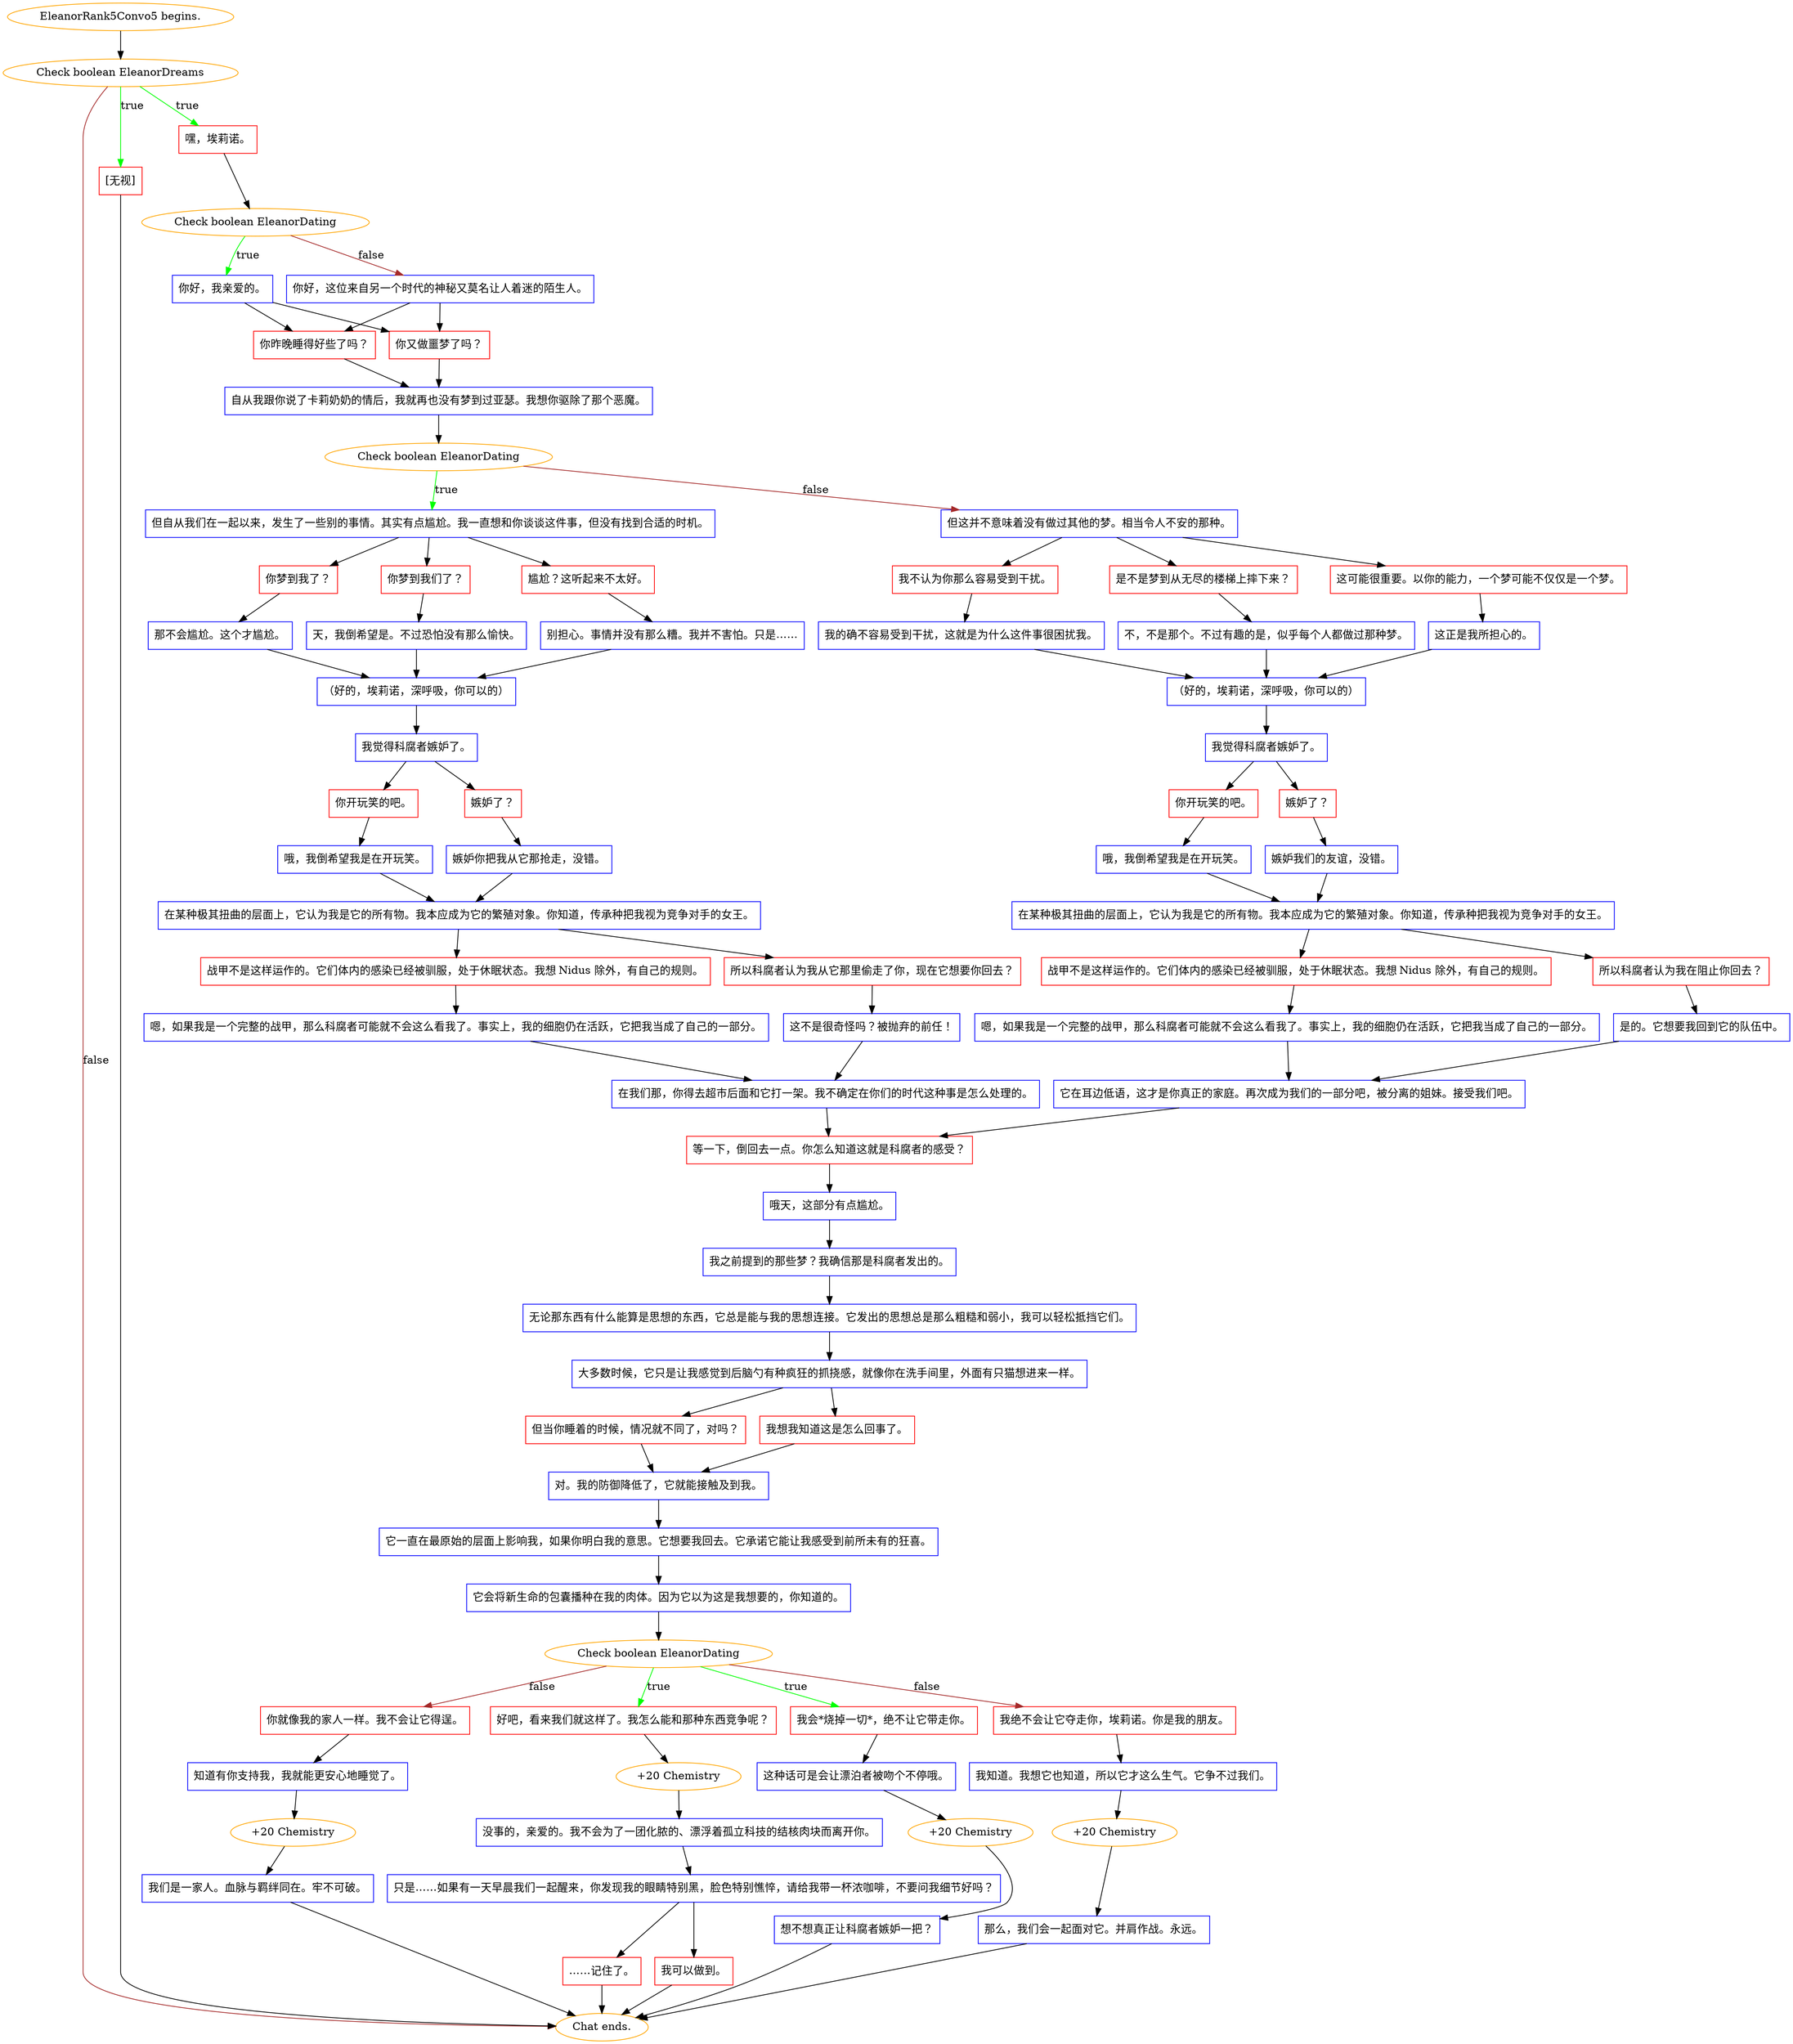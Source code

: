 digraph {
	"EleanorRank5Convo5 begins." [color=orange];
		"EleanorRank5Convo5 begins." -> j2010599810;
	j2010599810 [label="Check boolean EleanorDreams",color=orange];
		j2010599810 -> j990329997 [label=true,color=green];
		j2010599810 -> j2424094220 [label=true,color=green];
		j2010599810 -> "Chat ends." [label=false,color=brown];
	j990329997 [label="嘿，埃莉诺。",shape=box,color=red];
		j990329997 -> j1518854856;
	j2424094220 [label="[无视]",shape=box,color=red];
		j2424094220 -> "Chat ends.";
	"Chat ends." [color=orange];
	j1518854856 [label="Check boolean EleanorDating",color=orange];
		j1518854856 -> j201888348 [label=true,color=green];
		j1518854856 -> j840068034 [label=false,color=brown];
	j201888348 [label="你好，我亲爱的。",shape=box,color=blue];
		j201888348 -> j3512534200;
		j201888348 -> j2197329207;
	j840068034 [label="你好，这位来自另一个时代的神秘又莫名让人着迷的陌生人。",shape=box,color=blue];
		j840068034 -> j3512534200;
		j840068034 -> j2197329207;
	j3512534200 [label="你昨晚睡得好些了吗？",shape=box,color=red];
		j3512534200 -> j991312658;
	j2197329207 [label="你又做噩梦了吗？",shape=box,color=red];
		j2197329207 -> j991312658;
	j991312658 [label="自从我跟你说了卡莉奶奶的情后，我就再也没有梦到过亚瑟。我想你驱除了那个恶魔。",shape=box,color=blue];
		j991312658 -> j3019953371;
	j3019953371 [label="Check boolean EleanorDating",color=orange];
		j3019953371 -> j2136915697 [label=true,color=green];
		j3019953371 -> j2790222073 [label=false,color=brown];
	j2136915697 [label="但自从我们在一起以来，发生了一些别的事情。其实有点尴尬。我一直想和你谈谈这件事，但没有找到合适的时机。",shape=box,color=blue];
		j2136915697 -> j4101939500;
		j2136915697 -> j3781108416;
		j2136915697 -> j721748166;
	j2790222073 [label="但这并不意味着没有做过其他的梦。相当令人不安的那种。",shape=box,color=blue];
		j2790222073 -> j2088796343;
		j2790222073 -> j3312751765;
		j2790222073 -> j691793212;
	j4101939500 [label="你梦到我了？",shape=box,color=red];
		j4101939500 -> j3759367116;
	j3781108416 [label="你梦到我们了？",shape=box,color=red];
		j3781108416 -> j4132063113;
	j721748166 [label="尴尬？这听起来不太好。",shape=box,color=red];
		j721748166 -> j702199818;
	j2088796343 [label="我不认为你那么容易受到干扰。",shape=box,color=red];
		j2088796343 -> j163779925;
	j3312751765 [label="是不是梦到从无尽的楼梯上摔下来？",shape=box,color=red];
		j3312751765 -> j2510879207;
	j691793212 [label="这可能很重要。以你的能力，一个梦可能不仅仅是一个梦。",shape=box,color=red];
		j691793212 -> j581632764;
	j3759367116 [label="那不会尴尬。这个才尴尬。",shape=box,color=blue];
		j3759367116 -> j2393117616;
	j4132063113 [label="天，我倒希望是。不过恐怕没有那么愉快。",shape=box,color=blue];
		j4132063113 -> j2393117616;
	j702199818 [label="别担心。事情并没有那么糟。我并不害怕。只是……",shape=box,color=blue];
		j702199818 -> j2393117616;
	j163779925 [label="我的确不容易受到干扰，这就是为什么这件事很困扰我。",shape=box,color=blue];
		j163779925 -> j2090102893;
	j2510879207 [label="不，不是那个。不过有趣的是，似乎每个人都做过那种梦。",shape=box,color=blue];
		j2510879207 -> j2090102893;
	j581632764 [label="这正是我所担心的。",shape=box,color=blue];
		j581632764 -> j2090102893;
	j2393117616 [label="（好的，埃莉诺，深呼吸，你可以的）",shape=box,color=blue];
		j2393117616 -> j3379739578;
	j2090102893 [label="（好的，埃莉诺，深呼吸，你可以的）",shape=box,color=blue];
		j2090102893 -> j1172679821;
	j3379739578 [label="我觉得科腐者嫉妒了。",shape=box,color=blue];
		j3379739578 -> j477779758;
		j3379739578 -> j2129138512;
	j1172679821 [label="我觉得科腐者嫉妒了。",shape=box,color=blue];
		j1172679821 -> j2596489;
		j1172679821 -> j1322248651;
	j477779758 [label="你开玩笑的吧。",shape=box,color=red];
		j477779758 -> j4067857059;
	j2129138512 [label="嫉妒了？",shape=box,color=red];
		j2129138512 -> j2289440910;
	j2596489 [label="你开玩笑的吧。",shape=box,color=red];
		j2596489 -> j674233877;
	j1322248651 [label="嫉妒了？",shape=box,color=red];
		j1322248651 -> j1267317910;
	j4067857059 [label="哦，我倒希望我是在开玩笑。",shape=box,color=blue];
		j4067857059 -> j620339485;
	j2289440910 [label="嫉妒你把我从它那抢走，没错。",shape=box,color=blue];
		j2289440910 -> j620339485;
	j674233877 [label="哦，我倒希望我是在开玩笑。",shape=box,color=blue];
		j674233877 -> j1685045245;
	j1267317910 [label="嫉妒我们的友谊，没错。",shape=box,color=blue];
		j1267317910 -> j1685045245;
	j620339485 [label="在某种极其扭曲的层面上，它认为我是它的所有物。我本应成为它的繁殖对象。你知道，传承种把我视为竞争对手的女王。",shape=box,color=blue];
		j620339485 -> j3981200321;
		j620339485 -> j3874494076;
	j1685045245 [label="在某种极其扭曲的层面上，它认为我是它的所有物。我本应成为它的繁殖对象。你知道，传承种把我视为竞争对手的女王。",shape=box,color=blue];
		j1685045245 -> j1137229215;
		j1685045245 -> j575834982;
	j3981200321 [label="战甲不是这样运作的。它们体内的感染已经被驯服，处于休眠状态。我想 Nidus 除外，有自己的规则。",shape=box,color=red];
		j3981200321 -> j1267799396;
	j3874494076 [label="所以科腐者认为我从它那里偷走了你，现在它想要你回去？",shape=box,color=red];
		j3874494076 -> j3153952199;
	j1137229215 [label="战甲不是这样运作的。它们体内的感染已经被驯服，处于休眠状态。我想 Nidus 除外，有自己的规则。",shape=box,color=red];
		j1137229215 -> j3945326968;
	j575834982 [label="所以科腐者认为我在阻止你回去？",shape=box,color=red];
		j575834982 -> j2402484504;
	j1267799396 [label="嗯，如果我是一个完整的战甲，那么科腐者可能就不会这么看我了。事实上，我的细胞仍在活跃，它把我当成了自己的一部分。",shape=box,color=blue];
		j1267799396 -> j1868909312;
	j3153952199 [label="这不是很奇怪吗？被抛弃的前任！",shape=box,color=blue];
		j3153952199 -> j1868909312;
	j3945326968 [label="嗯，如果我是一个完整的战甲，那么科腐者可能就不会这么看我了。事实上，我的细胞仍在活跃，它把我当成了自己的一部分。",shape=box,color=blue];
		j3945326968 -> j4251714085;
	j2402484504 [label="是的。它想要我回到它的队伍中。",shape=box,color=blue];
		j2402484504 -> j4251714085;
	j1868909312 [label="在我们那，你得去超市后面和它打一架。我不确定在你们的时代这种事是怎么处理的。",shape=box,color=blue];
		j1868909312 -> j3213758032;
	j4251714085 [label="它在耳边低语，这才是你真正的家庭。再次成为我们的一部分吧，被分离的姐妹。接受我们吧。",shape=box,color=blue];
		j4251714085 -> j3213758032;
	j3213758032 [label="等一下，倒回去一点。你怎么知道这就是科腐者的感受？",shape=box,color=red];
		j3213758032 -> j971870095;
	j971870095 [label="哦天，这部分有点尴尬。",shape=box,color=blue];
		j971870095 -> j3654460259;
	j3654460259 [label="我之前提到的那些梦？我确信那是科腐者发出的。",shape=box,color=blue];
		j3654460259 -> j1033855962;
	j1033855962 [label="无论那东西有什么能算是思想的东西，它总是能与我的思想连接。它发出的思想总是那么粗糙和弱小，我可以轻松抵挡它们。",shape=box,color=blue];
		j1033855962 -> j2345374909;
	j2345374909 [label="大多数时候，它只是让我感觉到后脑勺有种疯狂的抓挠感，就像你在洗手间里，外面有只猫想进来一样。",shape=box,color=blue];
		j2345374909 -> j1758760100;
		j2345374909 -> j3808734423;
	j1758760100 [label="但当你睡着的时候，情况就不同了，对吗？",shape=box,color=red];
		j1758760100 -> j1665291135;
	j3808734423 [label="我想我知道这是怎么回事了。",shape=box,color=red];
		j3808734423 -> j1665291135;
	j1665291135 [label="对。我的防御降低了，它就能接触及到我。",shape=box,color=blue];
		j1665291135 -> j4155586552;
	j4155586552 [label="它一直在最原始的层面上影响我，如果你明白我的意思。它想要我回去。它承诺它能让我感受到前所未有的狂喜。",shape=box,color=blue];
		j4155586552 -> j1010969689;
	j1010969689 [label="它会将新生命的包囊播种在我的肉体。因为它以为这是我想要的，你知道的。",shape=box,color=blue];
		j1010969689 -> j3322718474;
	j3322718474 [label="Check boolean EleanorDating",color=orange];
		j3322718474 -> j2357352453 [label=true,color=green];
		j3322718474 -> j2794343217 [label=true,color=green];
		j3322718474 -> j3133010602 [label=false,color=brown];
		j3322718474 -> j2927548320 [label=false,color=brown];
	j2357352453 [label="好吧，看来我们就这样了。我怎么能和那种东西竞争呢？",shape=box,color=red];
		j2357352453 -> j2225308498;
	j2794343217 [label="我会*烧掉一切*，绝不让它带走你。",shape=box,color=red];
		j2794343217 -> j745058136;
	j3133010602 [label="我绝不会让它夺走你，埃莉诺。你是我的朋友。",shape=box,color=red];
		j3133010602 -> j2888503015;
	j2927548320 [label="你就像我的家人一样。我不会让它得逞。",shape=box,color=red];
		j2927548320 -> j280638202;
	j2225308498 [label="+20 Chemistry",color=orange];
		j2225308498 -> j3706564075;
	j745058136 [label="这种话可是会让漂泊者被吻个不停哦。",shape=box,color=blue];
		j745058136 -> j656901110;
	j2888503015 [label="我知道。我想它也知道，所以它才这么生气。它争不过我们。",shape=box,color=blue];
		j2888503015 -> j230402949;
	j280638202 [label="知道有你支持我，我就能更安心地睡觉了。",shape=box,color=blue];
		j280638202 -> j1504584972;
	j3706564075 [label="没事的，亲爱的。我不会为了一团化脓的、漂浮着孤立科技的结核肉块而离开你。",shape=box,color=blue];
		j3706564075 -> j2888318323;
	j656901110 [label="+20 Chemistry",color=orange];
		j656901110 -> j4079856039;
	j230402949 [label="+20 Chemistry",color=orange];
		j230402949 -> j4281062931;
	j1504584972 [label="+20 Chemistry",color=orange];
		j1504584972 -> j4186338125;
	j2888318323 [label="只是……如果有一天早晨我们一起醒来，你发现我的眼睛特别黑，脸色特别憔悴，请给我带一杯浓咖啡，不要问我细节好吗？",shape=box,color=blue];
		j2888318323 -> j1073330823;
		j2888318323 -> j4062989066;
	j4079856039 [label="想不想真正让科腐者嫉妒一把？",shape=box,color=blue];
		j4079856039 -> "Chat ends.";
	j4281062931 [label="那么，我们会一起面对它。并肩作战。永远。",shape=box,color=blue];
		j4281062931 -> "Chat ends.";
	j4186338125 [label="我们是一家人。血脉与羁绊同在。牢不可破。",shape=box,color=blue];
		j4186338125 -> "Chat ends.";
	j1073330823 [label="我可以做到。",shape=box,color=red];
		j1073330823 -> "Chat ends.";
	j4062989066 [label="……记住了。",shape=box,color=red];
		j4062989066 -> "Chat ends.";
}